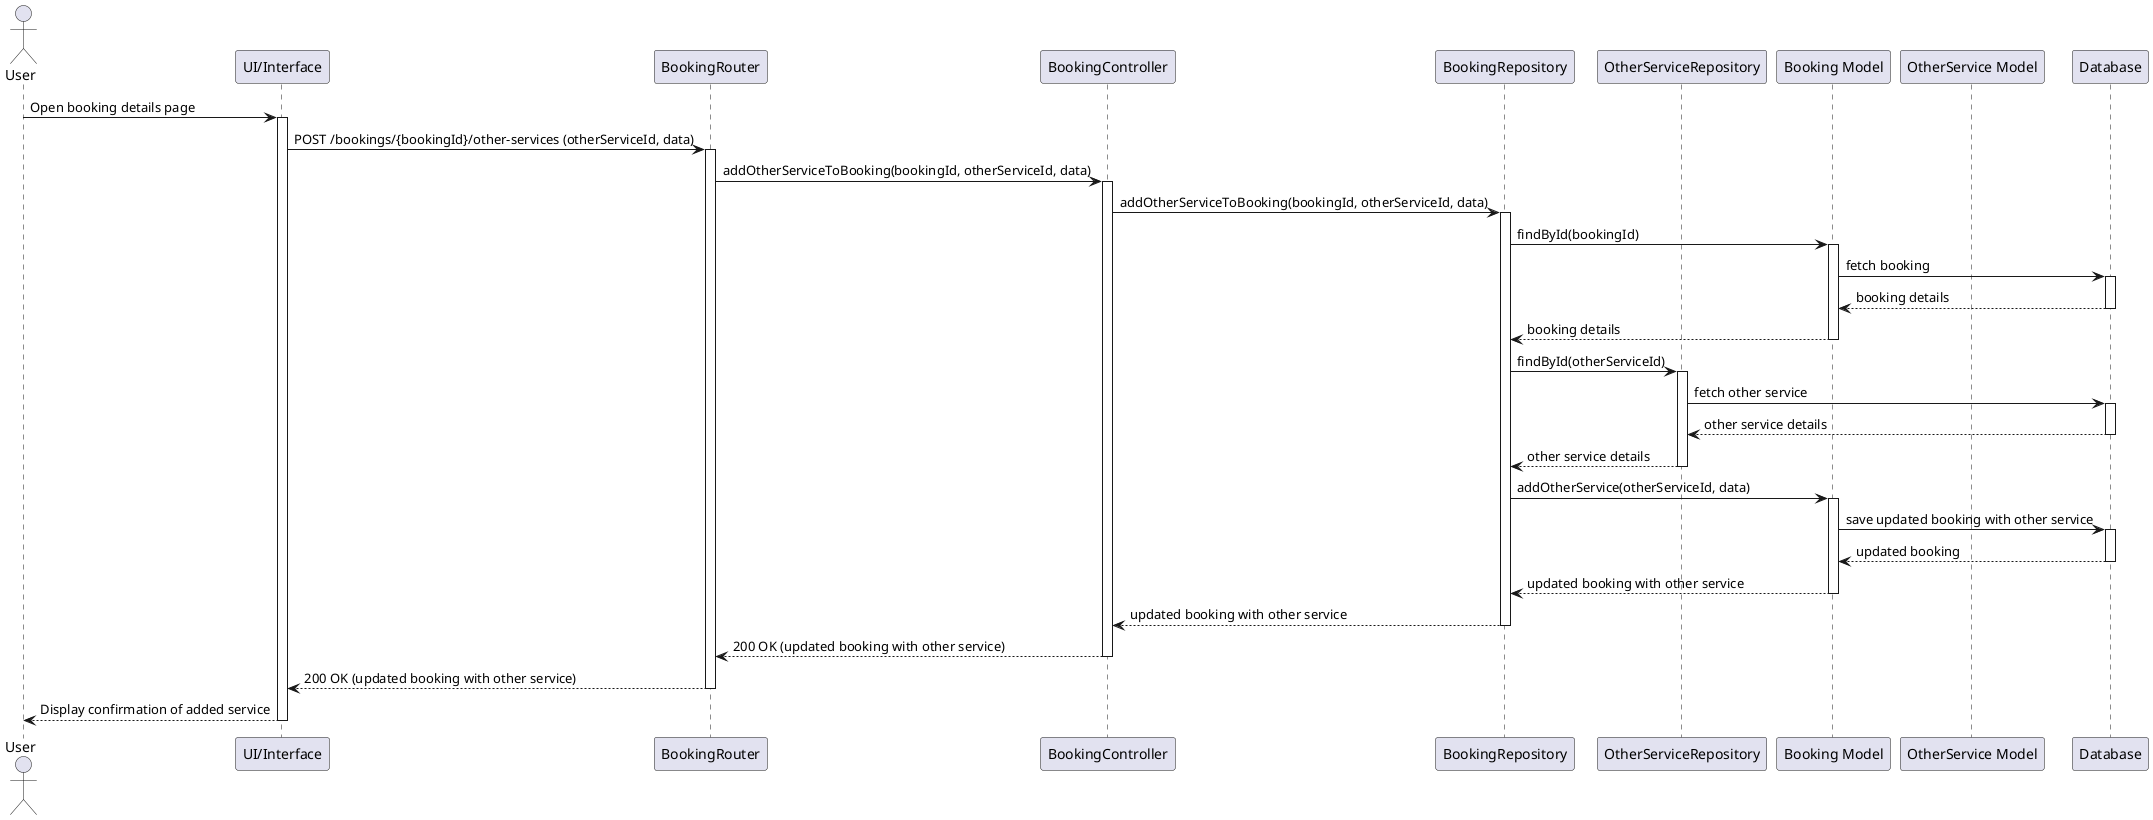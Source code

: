 @startuml
actor User
participant "UI/Interface" as UI
participant "BookingRouter" as Router
participant "BookingController" as Controller
participant "BookingRepository" as Repository
participant "OtherServiceRepository" as OtherServiceRepo
participant "Booking Model" as BookingModel
participant "OtherService Model" as OtherServiceModel
participant "Database" as DB

User -> UI: Open booking details page
activate UI
UI -> Router: POST /bookings/{bookingId}/other-services (otherServiceId, data)
activate Router
Router -> Controller: addOtherServiceToBooking(bookingId, otherServiceId, data)
activate Controller
Controller -> Repository: addOtherServiceToBooking(bookingId, otherServiceId, data)
activate Repository

Repository -> BookingModel: findById(bookingId)
activate BookingModel
BookingModel -> DB: fetch booking
activate DB
DB --> BookingModel: booking details
deactivate DB
BookingModel --> Repository: booking details
deactivate BookingModel

Repository -> OtherServiceRepo: findById(otherServiceId)
activate OtherServiceRepo
OtherServiceRepo -> DB: fetch other service
activate DB
DB --> OtherServiceRepo: other service details
deactivate DB
OtherServiceRepo --> Repository: other service details
deactivate OtherServiceRepo

Repository -> BookingModel: addOtherService(otherServiceId, data)
activate BookingModel
BookingModel -> DB: save updated booking with other service
activate DB
DB --> BookingModel: updated booking
deactivate DB
BookingModel --> Repository: updated booking with other service
deactivate BookingModel

Repository --> Controller: updated booking with other service
deactivate Repository
Controller --> Router: 200 OK (updated booking with other service)
deactivate Controller
Router --> UI: 200 OK (updated booking with other service)
deactivate Router
UI --> User: Display confirmation of added service
deactivate UI
@enduml
